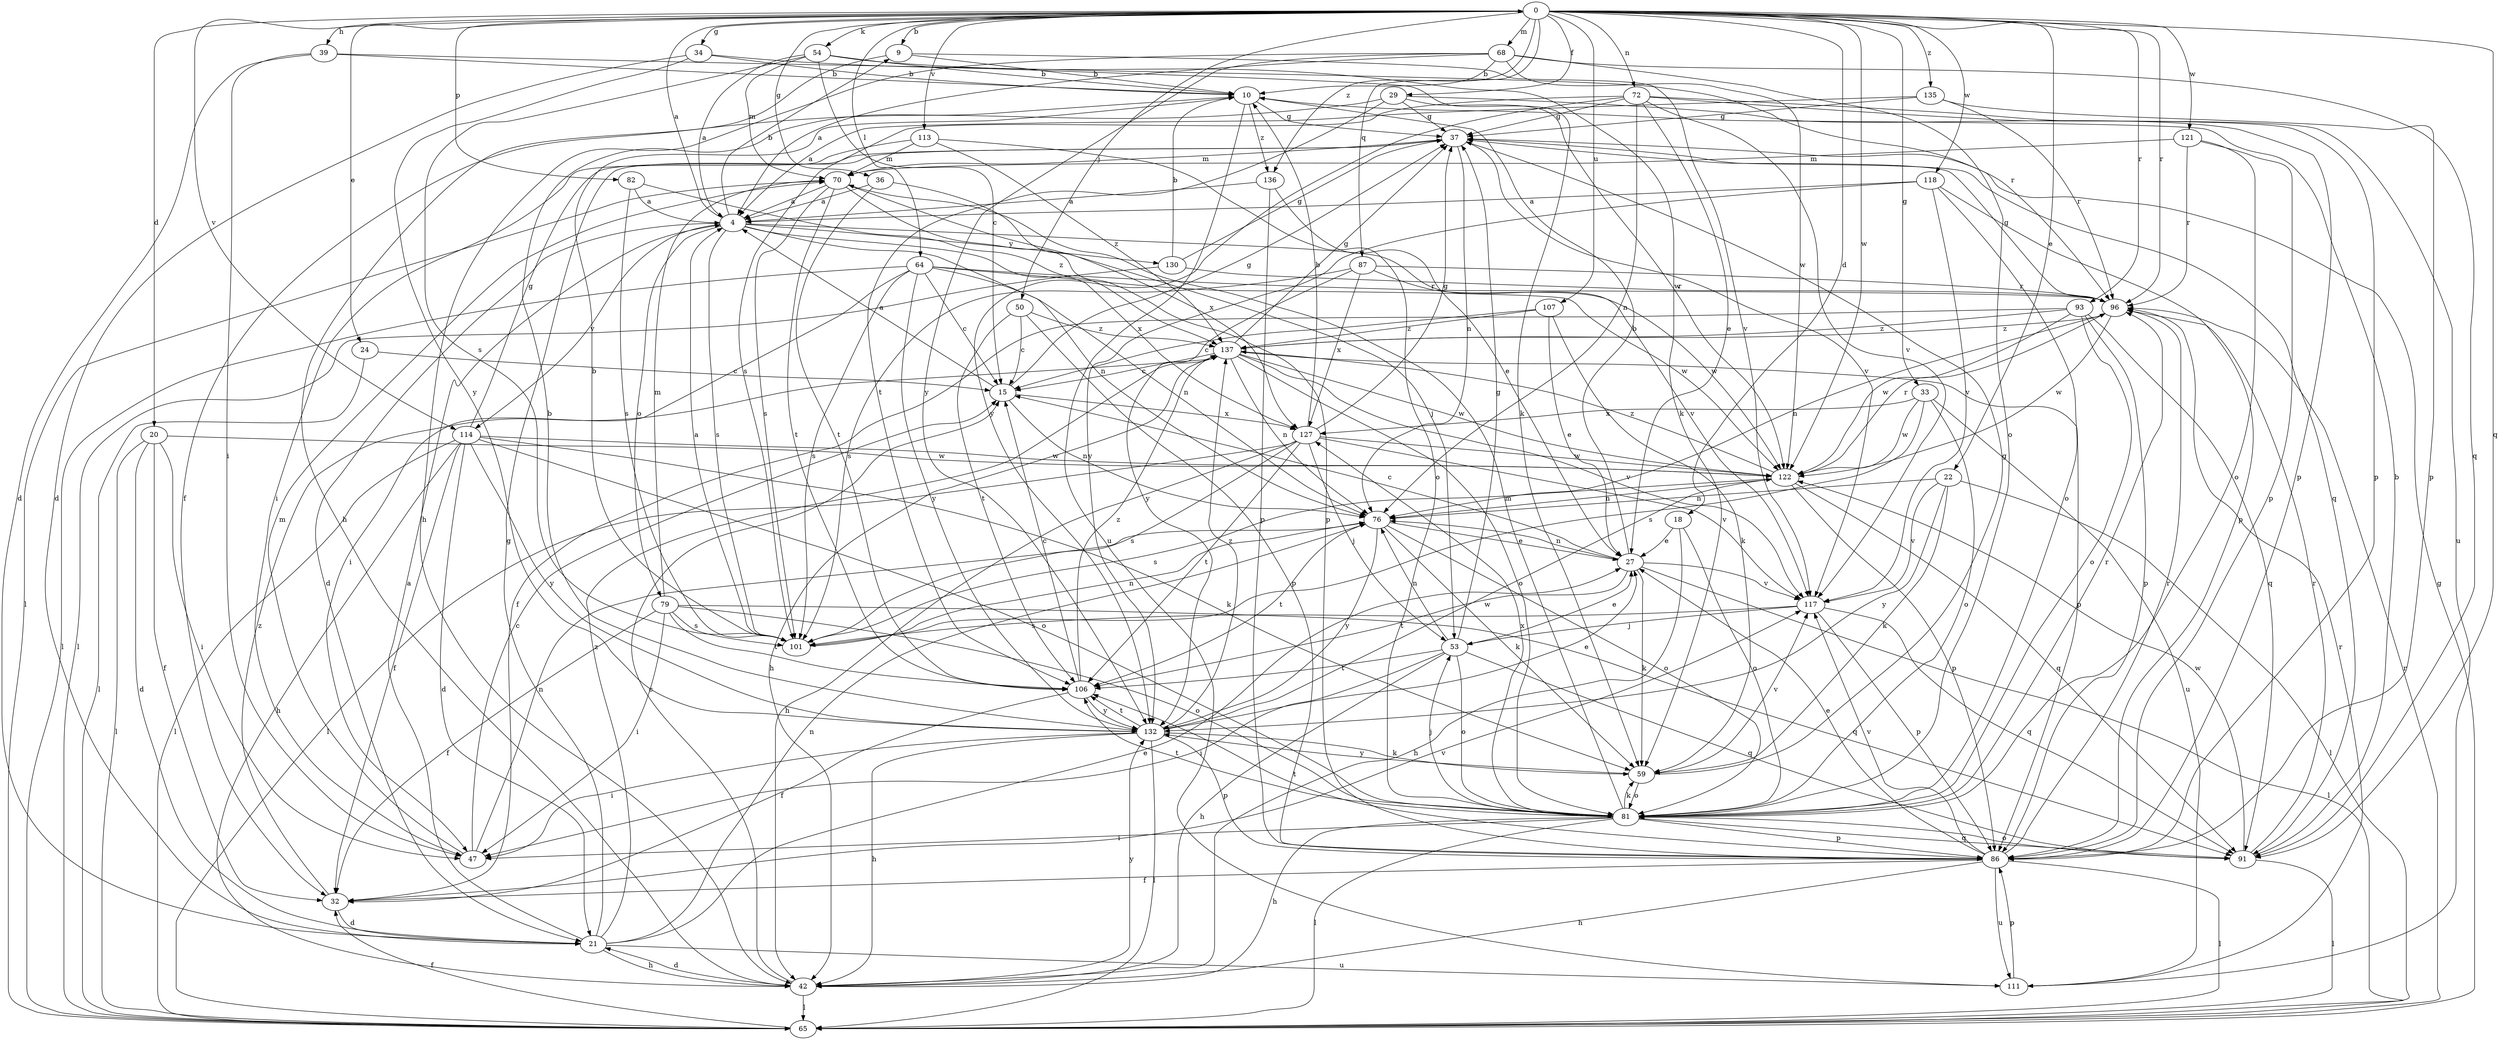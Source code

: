 strict digraph  {
0;
4;
9;
10;
15;
18;
20;
21;
22;
24;
27;
29;
32;
33;
34;
36;
37;
39;
42;
47;
50;
53;
54;
59;
64;
65;
68;
70;
72;
76;
79;
81;
82;
86;
87;
91;
93;
96;
101;
106;
107;
111;
113;
114;
117;
118;
121;
122;
127;
130;
132;
135;
136;
137;
0 -> 9  [label=b];
0 -> 18  [label=d];
0 -> 20  [label=d];
0 -> 22  [label=e];
0 -> 24  [label=e];
0 -> 29  [label=f];
0 -> 33  [label=g];
0 -> 34  [label=g];
0 -> 36  [label=g];
0 -> 39  [label=h];
0 -> 50  [label=j];
0 -> 54  [label=k];
0 -> 64  [label=l];
0 -> 68  [label=m];
0 -> 72  [label=n];
0 -> 82  [label=p];
0 -> 87  [label=q];
0 -> 91  [label=q];
0 -> 93  [label=r];
0 -> 96  [label=r];
0 -> 107  [label=u];
0 -> 113  [label=v];
0 -> 114  [label=v];
0 -> 118  [label=w];
0 -> 121  [label=w];
0 -> 122  [label=w];
0 -> 135  [label=z];
0 -> 136  [label=z];
4 -> 0  [label=a];
4 -> 9  [label=b];
4 -> 21  [label=d];
4 -> 76  [label=n];
4 -> 79  [label=o];
4 -> 101  [label=s];
4 -> 114  [label=v];
4 -> 117  [label=v];
4 -> 127  [label=x];
4 -> 130  [label=y];
9 -> 10  [label=b];
9 -> 42  [label=h];
9 -> 117  [label=v];
10 -> 37  [label=g];
10 -> 111  [label=u];
10 -> 136  [label=z];
15 -> 4  [label=a];
15 -> 37  [label=g];
15 -> 76  [label=n];
15 -> 127  [label=x];
18 -> 27  [label=e];
18 -> 42  [label=h];
18 -> 81  [label=o];
20 -> 21  [label=d];
20 -> 32  [label=f];
20 -> 47  [label=i];
20 -> 65  [label=l];
20 -> 122  [label=w];
21 -> 4  [label=a];
21 -> 27  [label=e];
21 -> 37  [label=g];
21 -> 42  [label=h];
21 -> 76  [label=n];
21 -> 111  [label=u];
21 -> 137  [label=z];
22 -> 59  [label=k];
22 -> 65  [label=l];
22 -> 76  [label=n];
22 -> 117  [label=v];
22 -> 132  [label=y];
24 -> 15  [label=c];
24 -> 65  [label=l];
27 -> 10  [label=b];
27 -> 15  [label=c];
27 -> 59  [label=k];
27 -> 65  [label=l];
27 -> 76  [label=n];
27 -> 106  [label=t];
27 -> 117  [label=v];
29 -> 32  [label=f];
29 -> 37  [label=g];
29 -> 86  [label=p];
29 -> 106  [label=t];
29 -> 122  [label=w];
32 -> 21  [label=d];
32 -> 117  [label=v];
32 -> 137  [label=z];
33 -> 81  [label=o];
33 -> 101  [label=s];
33 -> 111  [label=u];
33 -> 122  [label=w];
33 -> 127  [label=x];
34 -> 10  [label=b];
34 -> 21  [label=d];
34 -> 59  [label=k];
34 -> 132  [label=y];
36 -> 4  [label=a];
36 -> 106  [label=t];
36 -> 127  [label=x];
37 -> 70  [label=m];
37 -> 76  [label=n];
37 -> 91  [label=q];
37 -> 117  [label=v];
39 -> 10  [label=b];
39 -> 21  [label=d];
39 -> 47  [label=i];
39 -> 96  [label=r];
42 -> 15  [label=c];
42 -> 21  [label=d];
42 -> 65  [label=l];
42 -> 132  [label=y];
47 -> 15  [label=c];
47 -> 70  [label=m];
47 -> 76  [label=n];
50 -> 15  [label=c];
50 -> 86  [label=p];
50 -> 106  [label=t];
50 -> 137  [label=z];
53 -> 27  [label=e];
53 -> 37  [label=g];
53 -> 42  [label=h];
53 -> 47  [label=i];
53 -> 76  [label=n];
53 -> 81  [label=o];
53 -> 91  [label=q];
53 -> 106  [label=t];
54 -> 4  [label=a];
54 -> 10  [label=b];
54 -> 15  [label=c];
54 -> 59  [label=k];
54 -> 70  [label=m];
54 -> 101  [label=s];
59 -> 37  [label=g];
59 -> 81  [label=o];
59 -> 117  [label=v];
59 -> 132  [label=y];
64 -> 15  [label=c];
64 -> 47  [label=i];
64 -> 65  [label=l];
64 -> 76  [label=n];
64 -> 96  [label=r];
64 -> 101  [label=s];
64 -> 122  [label=w];
64 -> 132  [label=y];
65 -> 32  [label=f];
65 -> 37  [label=g];
65 -> 96  [label=r];
68 -> 4  [label=a];
68 -> 10  [label=b];
68 -> 42  [label=h];
68 -> 81  [label=o];
68 -> 91  [label=q];
68 -> 122  [label=w];
68 -> 132  [label=y];
70 -> 4  [label=a];
70 -> 53  [label=j];
70 -> 65  [label=l];
70 -> 86  [label=p];
70 -> 101  [label=s];
70 -> 106  [label=t];
72 -> 27  [label=e];
72 -> 37  [label=g];
72 -> 76  [label=n];
72 -> 86  [label=p];
72 -> 101  [label=s];
72 -> 111  [label=u];
72 -> 117  [label=v];
72 -> 132  [label=y];
76 -> 27  [label=e];
76 -> 59  [label=k];
76 -> 81  [label=o];
76 -> 106  [label=t];
76 -> 132  [label=y];
79 -> 32  [label=f];
79 -> 47  [label=i];
79 -> 70  [label=m];
79 -> 81  [label=o];
79 -> 91  [label=q];
79 -> 101  [label=s];
79 -> 106  [label=t];
81 -> 42  [label=h];
81 -> 47  [label=i];
81 -> 53  [label=j];
81 -> 59  [label=k];
81 -> 65  [label=l];
81 -> 70  [label=m];
81 -> 86  [label=p];
81 -> 91  [label=q];
81 -> 96  [label=r];
81 -> 106  [label=t];
81 -> 127  [label=x];
82 -> 4  [label=a];
82 -> 101  [label=s];
82 -> 137  [label=z];
86 -> 27  [label=e];
86 -> 32  [label=f];
86 -> 42  [label=h];
86 -> 65  [label=l];
86 -> 96  [label=r];
86 -> 106  [label=t];
86 -> 111  [label=u];
86 -> 117  [label=v];
87 -> 96  [label=r];
87 -> 101  [label=s];
87 -> 122  [label=w];
87 -> 127  [label=x];
87 -> 132  [label=y];
91 -> 10  [label=b];
91 -> 65  [label=l];
91 -> 81  [label=o];
91 -> 96  [label=r];
91 -> 122  [label=w];
93 -> 32  [label=f];
93 -> 81  [label=o];
93 -> 86  [label=p];
93 -> 91  [label=q];
93 -> 122  [label=w];
93 -> 137  [label=z];
96 -> 37  [label=g];
96 -> 76  [label=n];
96 -> 122  [label=w];
96 -> 137  [label=z];
101 -> 4  [label=a];
101 -> 10  [label=b];
101 -> 76  [label=n];
106 -> 15  [label=c];
106 -> 32  [label=f];
106 -> 132  [label=y];
106 -> 137  [label=z];
107 -> 15  [label=c];
107 -> 27  [label=e];
107 -> 59  [label=k];
107 -> 137  [label=z];
111 -> 86  [label=p];
111 -> 96  [label=r];
113 -> 47  [label=i];
113 -> 70  [label=m];
113 -> 81  [label=o];
113 -> 137  [label=z];
114 -> 21  [label=d];
114 -> 32  [label=f];
114 -> 37  [label=g];
114 -> 42  [label=h];
114 -> 59  [label=k];
114 -> 65  [label=l];
114 -> 81  [label=o];
114 -> 122  [label=w];
114 -> 132  [label=y];
117 -> 53  [label=j];
117 -> 86  [label=p];
117 -> 91  [label=q];
117 -> 101  [label=s];
118 -> 4  [label=a];
118 -> 81  [label=o];
118 -> 86  [label=p];
118 -> 117  [label=v];
118 -> 132  [label=y];
121 -> 70  [label=m];
121 -> 81  [label=o];
121 -> 86  [label=p];
121 -> 96  [label=r];
122 -> 76  [label=n];
122 -> 86  [label=p];
122 -> 91  [label=q];
122 -> 96  [label=r];
122 -> 101  [label=s];
122 -> 137  [label=z];
127 -> 10  [label=b];
127 -> 37  [label=g];
127 -> 42  [label=h];
127 -> 53  [label=j];
127 -> 65  [label=l];
127 -> 101  [label=s];
127 -> 106  [label=t];
127 -> 117  [label=v];
127 -> 122  [label=w];
130 -> 10  [label=b];
130 -> 37  [label=g];
130 -> 65  [label=l];
130 -> 96  [label=r];
132 -> 10  [label=b];
132 -> 27  [label=e];
132 -> 42  [label=h];
132 -> 47  [label=i];
132 -> 59  [label=k];
132 -> 65  [label=l];
132 -> 86  [label=p];
132 -> 106  [label=t];
132 -> 122  [label=w];
132 -> 137  [label=z];
135 -> 4  [label=a];
135 -> 37  [label=g];
135 -> 86  [label=p];
135 -> 96  [label=r];
136 -> 4  [label=a];
136 -> 27  [label=e];
136 -> 86  [label=p];
137 -> 15  [label=c];
137 -> 37  [label=g];
137 -> 42  [label=h];
137 -> 76  [label=n];
137 -> 81  [label=o];
137 -> 86  [label=p];
137 -> 117  [label=v];
137 -> 122  [label=w];
}
